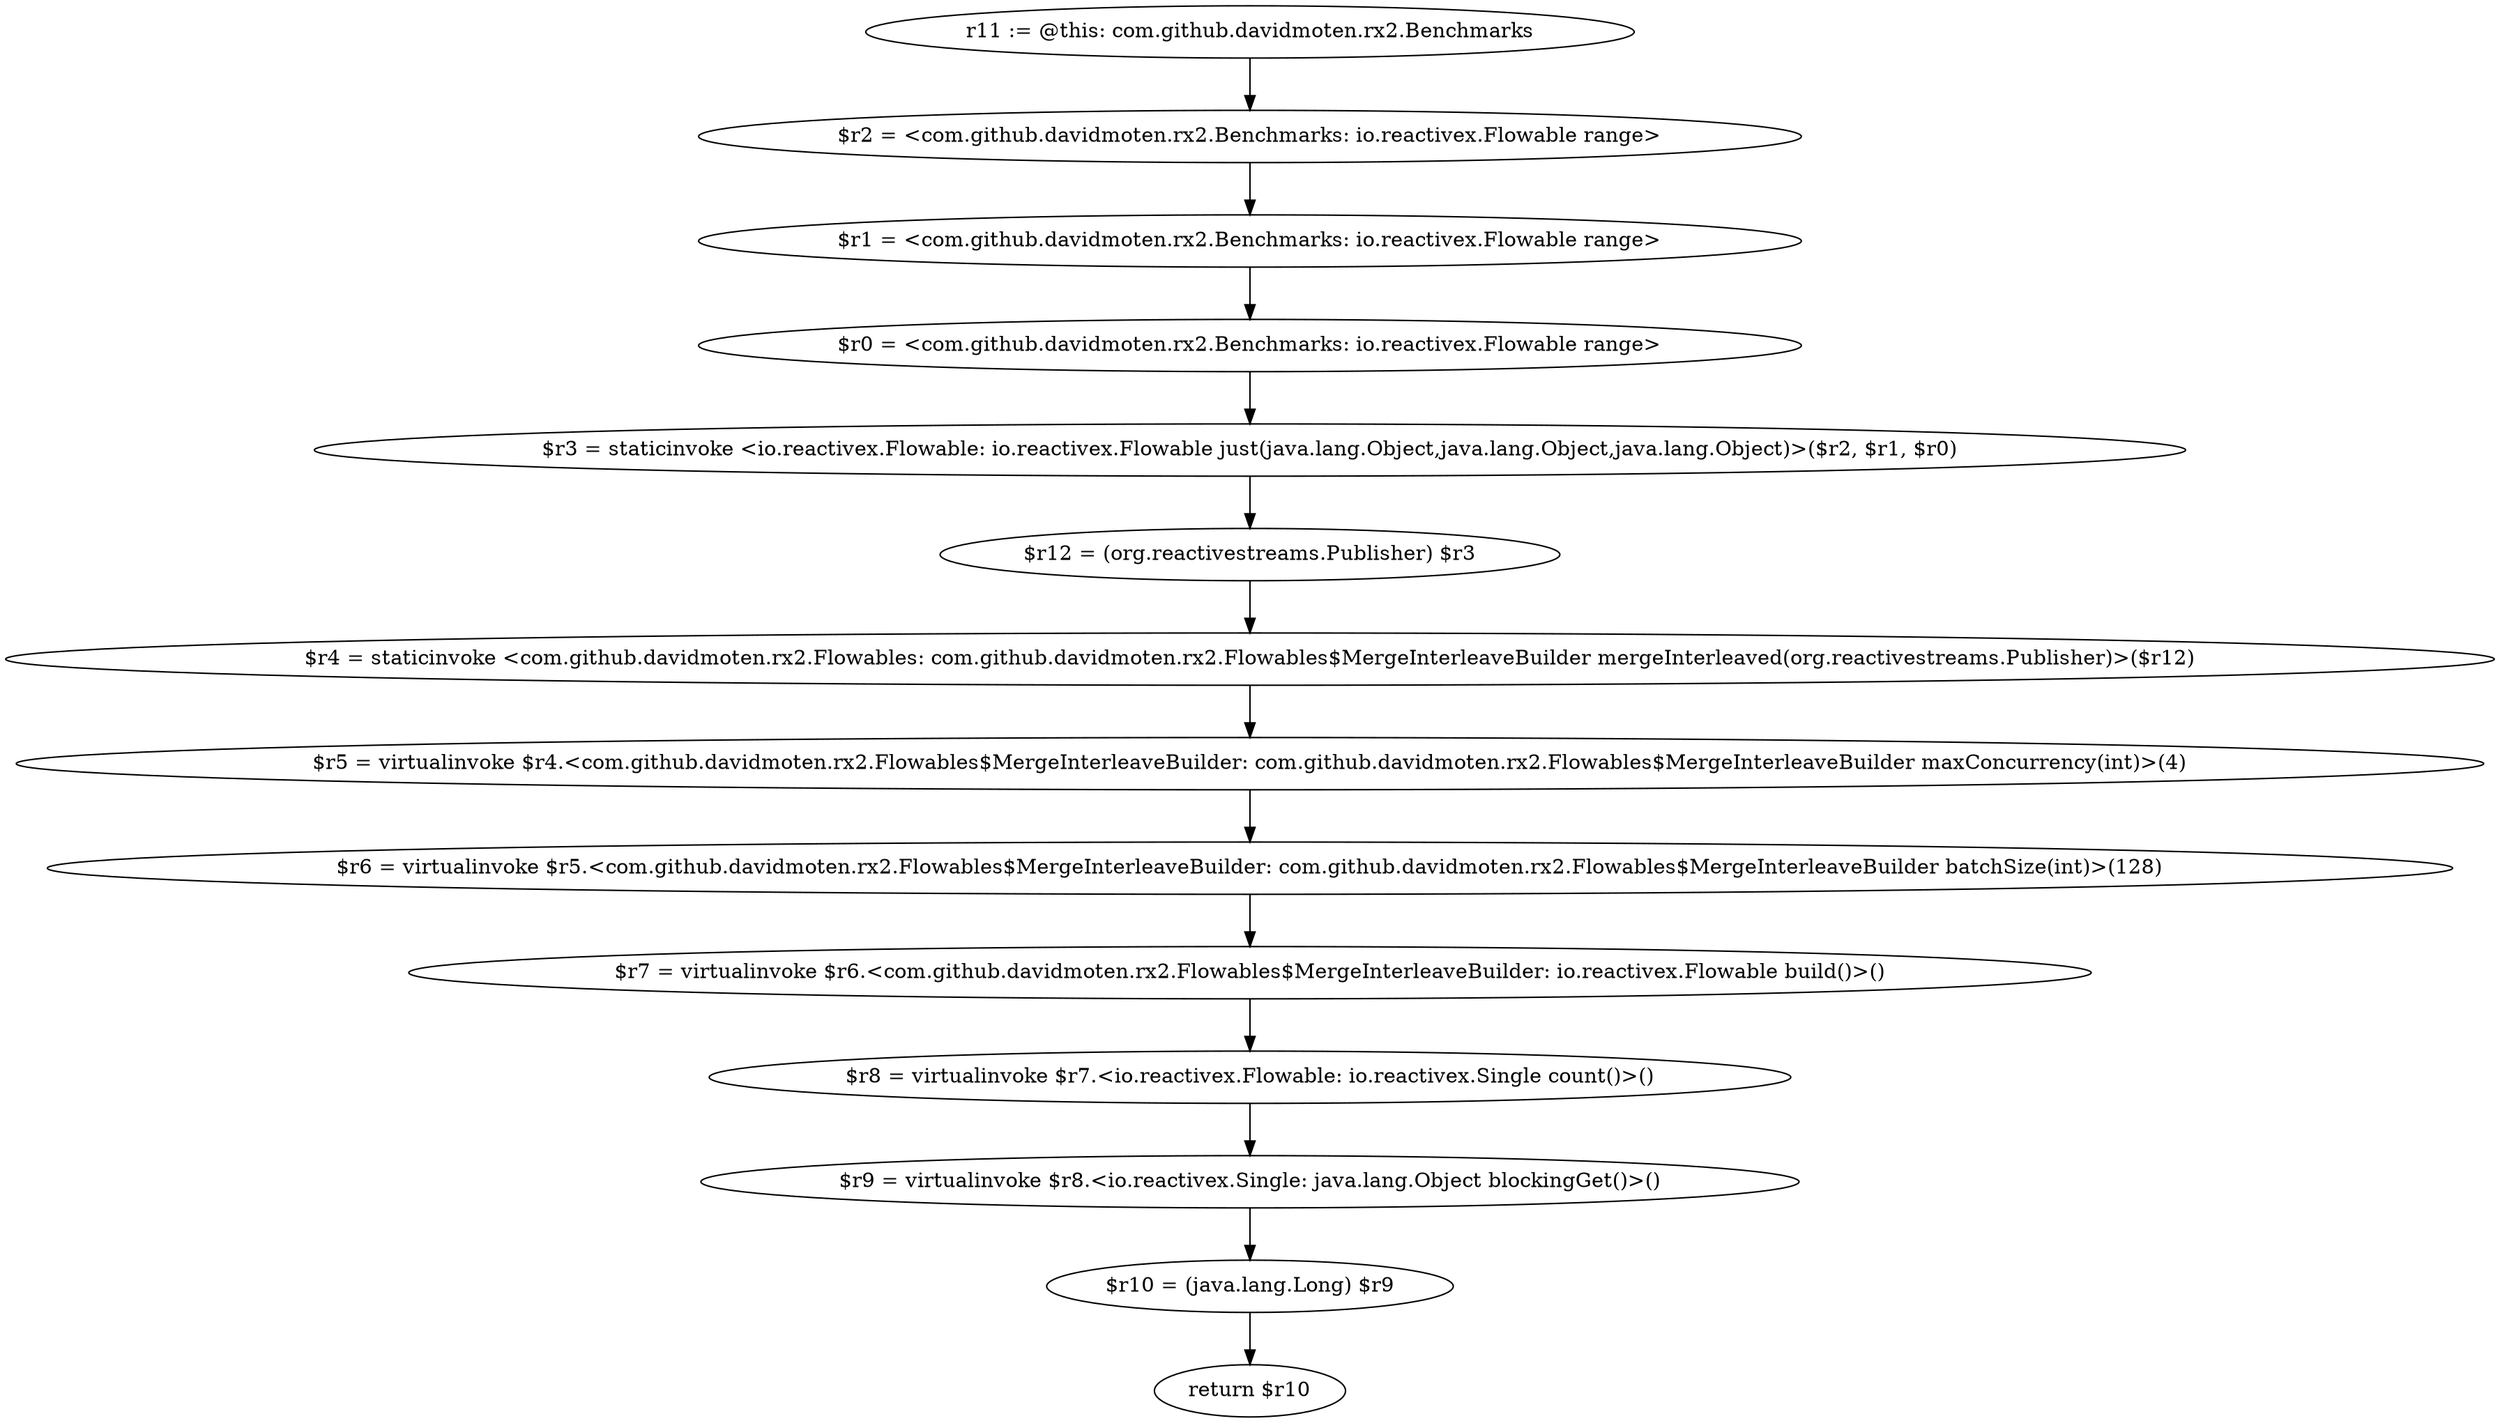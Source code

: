 digraph "unitGraph" {
    "r11 := @this: com.github.davidmoten.rx2.Benchmarks"
    "$r2 = <com.github.davidmoten.rx2.Benchmarks: io.reactivex.Flowable range>"
    "$r1 = <com.github.davidmoten.rx2.Benchmarks: io.reactivex.Flowable range>"
    "$r0 = <com.github.davidmoten.rx2.Benchmarks: io.reactivex.Flowable range>"
    "$r3 = staticinvoke <io.reactivex.Flowable: io.reactivex.Flowable just(java.lang.Object,java.lang.Object,java.lang.Object)>($r2, $r1, $r0)"
    "$r12 = (org.reactivestreams.Publisher) $r3"
    "$r4 = staticinvoke <com.github.davidmoten.rx2.Flowables: com.github.davidmoten.rx2.Flowables$MergeInterleaveBuilder mergeInterleaved(org.reactivestreams.Publisher)>($r12)"
    "$r5 = virtualinvoke $r4.<com.github.davidmoten.rx2.Flowables$MergeInterleaveBuilder: com.github.davidmoten.rx2.Flowables$MergeInterleaveBuilder maxConcurrency(int)>(4)"
    "$r6 = virtualinvoke $r5.<com.github.davidmoten.rx2.Flowables$MergeInterleaveBuilder: com.github.davidmoten.rx2.Flowables$MergeInterleaveBuilder batchSize(int)>(128)"
    "$r7 = virtualinvoke $r6.<com.github.davidmoten.rx2.Flowables$MergeInterleaveBuilder: io.reactivex.Flowable build()>()"
    "$r8 = virtualinvoke $r7.<io.reactivex.Flowable: io.reactivex.Single count()>()"
    "$r9 = virtualinvoke $r8.<io.reactivex.Single: java.lang.Object blockingGet()>()"
    "$r10 = (java.lang.Long) $r9"
    "return $r10"
    "r11 := @this: com.github.davidmoten.rx2.Benchmarks"->"$r2 = <com.github.davidmoten.rx2.Benchmarks: io.reactivex.Flowable range>";
    "$r2 = <com.github.davidmoten.rx2.Benchmarks: io.reactivex.Flowable range>"->"$r1 = <com.github.davidmoten.rx2.Benchmarks: io.reactivex.Flowable range>";
    "$r1 = <com.github.davidmoten.rx2.Benchmarks: io.reactivex.Flowable range>"->"$r0 = <com.github.davidmoten.rx2.Benchmarks: io.reactivex.Flowable range>";
    "$r0 = <com.github.davidmoten.rx2.Benchmarks: io.reactivex.Flowable range>"->"$r3 = staticinvoke <io.reactivex.Flowable: io.reactivex.Flowable just(java.lang.Object,java.lang.Object,java.lang.Object)>($r2, $r1, $r0)";
    "$r3 = staticinvoke <io.reactivex.Flowable: io.reactivex.Flowable just(java.lang.Object,java.lang.Object,java.lang.Object)>($r2, $r1, $r0)"->"$r12 = (org.reactivestreams.Publisher) $r3";
    "$r12 = (org.reactivestreams.Publisher) $r3"->"$r4 = staticinvoke <com.github.davidmoten.rx2.Flowables: com.github.davidmoten.rx2.Flowables$MergeInterleaveBuilder mergeInterleaved(org.reactivestreams.Publisher)>($r12)";
    "$r4 = staticinvoke <com.github.davidmoten.rx2.Flowables: com.github.davidmoten.rx2.Flowables$MergeInterleaveBuilder mergeInterleaved(org.reactivestreams.Publisher)>($r12)"->"$r5 = virtualinvoke $r4.<com.github.davidmoten.rx2.Flowables$MergeInterleaveBuilder: com.github.davidmoten.rx2.Flowables$MergeInterleaveBuilder maxConcurrency(int)>(4)";
    "$r5 = virtualinvoke $r4.<com.github.davidmoten.rx2.Flowables$MergeInterleaveBuilder: com.github.davidmoten.rx2.Flowables$MergeInterleaveBuilder maxConcurrency(int)>(4)"->"$r6 = virtualinvoke $r5.<com.github.davidmoten.rx2.Flowables$MergeInterleaveBuilder: com.github.davidmoten.rx2.Flowables$MergeInterleaveBuilder batchSize(int)>(128)";
    "$r6 = virtualinvoke $r5.<com.github.davidmoten.rx2.Flowables$MergeInterleaveBuilder: com.github.davidmoten.rx2.Flowables$MergeInterleaveBuilder batchSize(int)>(128)"->"$r7 = virtualinvoke $r6.<com.github.davidmoten.rx2.Flowables$MergeInterleaveBuilder: io.reactivex.Flowable build()>()";
    "$r7 = virtualinvoke $r6.<com.github.davidmoten.rx2.Flowables$MergeInterleaveBuilder: io.reactivex.Flowable build()>()"->"$r8 = virtualinvoke $r7.<io.reactivex.Flowable: io.reactivex.Single count()>()";
    "$r8 = virtualinvoke $r7.<io.reactivex.Flowable: io.reactivex.Single count()>()"->"$r9 = virtualinvoke $r8.<io.reactivex.Single: java.lang.Object blockingGet()>()";
    "$r9 = virtualinvoke $r8.<io.reactivex.Single: java.lang.Object blockingGet()>()"->"$r10 = (java.lang.Long) $r9";
    "$r10 = (java.lang.Long) $r9"->"return $r10";
}
